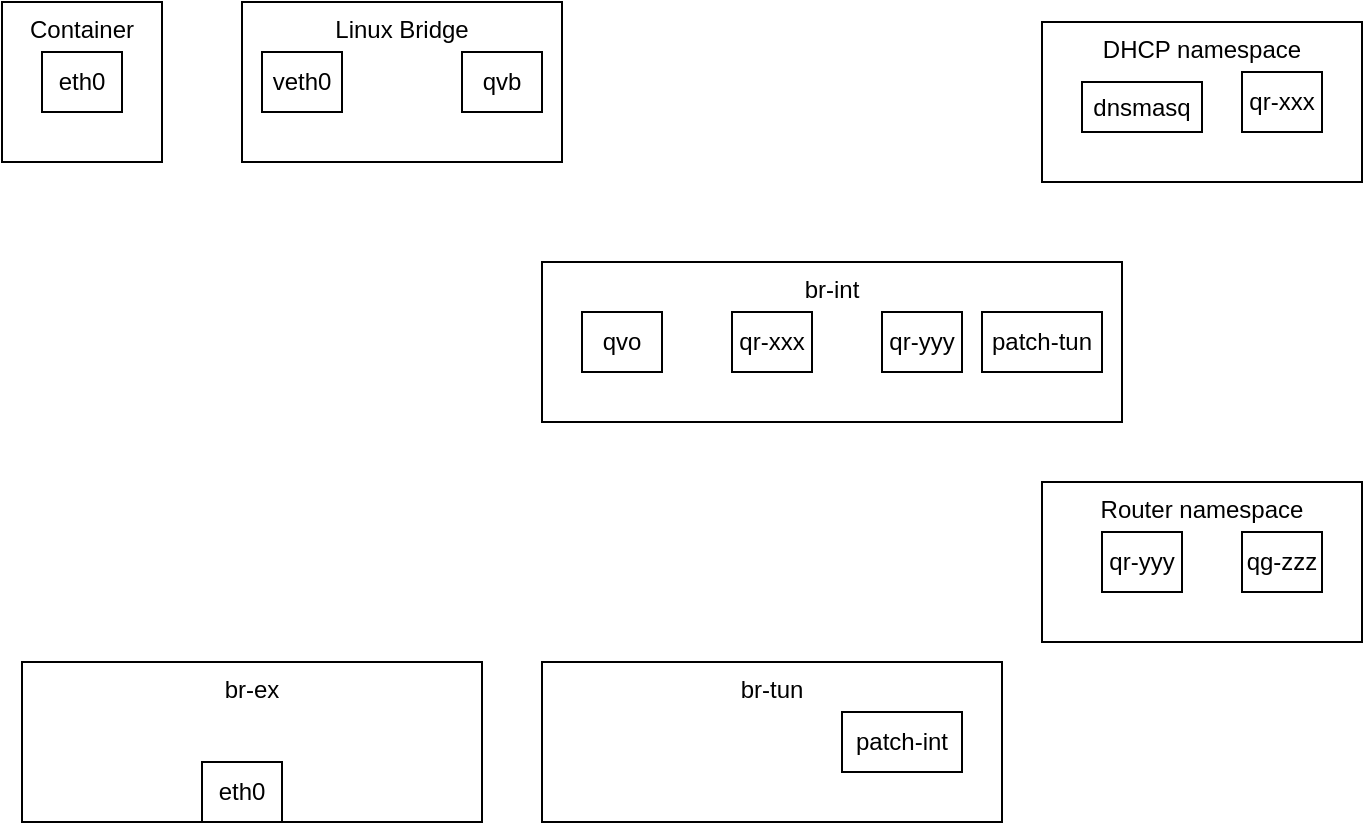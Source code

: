 <mxfile version="26.0.16">
  <diagram name="Page-1" id="o2GirT-IdrzoyhzsRZN8">
    <mxGraphModel dx="1434" dy="785" grid="1" gridSize="10" guides="1" tooltips="1" connect="1" arrows="1" fold="1" page="1" pageScale="1" pageWidth="827" pageHeight="1169" math="0" shadow="0">
      <root>
        <mxCell id="0" />
        <mxCell id="1" parent="0" />
        <mxCell id="KOOwxzatVmSpQnOnulVU-6" value="Container" style="whiteSpace=wrap;html=1;aspect=fixed;verticalAlign=top;strokeColor=default;align=center;fontFamily=Helvetica;fontSize=12;fontColor=default;fillColor=default;" vertex="1" parent="1">
          <mxGeometry y="190" width="80" height="80" as="geometry" />
        </mxCell>
        <mxCell id="KOOwxzatVmSpQnOnulVU-11" value="eth0" style="rounded=0;whiteSpace=wrap;html=1;" vertex="1" parent="1">
          <mxGeometry x="20" y="215" width="40" height="30" as="geometry" />
        </mxCell>
        <mxCell id="KOOwxzatVmSpQnOnulVU-14" value="Linux Bridge" style="rounded=0;whiteSpace=wrap;html=1;verticalAlign=top;" vertex="1" parent="1">
          <mxGeometry x="120" y="190" width="160" height="80" as="geometry" />
        </mxCell>
        <mxCell id="KOOwxzatVmSpQnOnulVU-12" value="veth0" style="rounded=0;whiteSpace=wrap;html=1;" vertex="1" parent="1">
          <mxGeometry x="130" y="215" width="40" height="30" as="geometry" />
        </mxCell>
        <mxCell id="KOOwxzatVmSpQnOnulVU-15" value="qvb" style="rounded=0;whiteSpace=wrap;html=1;" vertex="1" parent="1">
          <mxGeometry x="230" y="215" width="40" height="30" as="geometry" />
        </mxCell>
        <mxCell id="KOOwxzatVmSpQnOnulVU-17" value="br-int" style="rounded=0;whiteSpace=wrap;html=1;verticalAlign=top;" vertex="1" parent="1">
          <mxGeometry x="270" y="320" width="290" height="80" as="geometry" />
        </mxCell>
        <mxCell id="KOOwxzatVmSpQnOnulVU-18" value="qvo" style="rounded=0;whiteSpace=wrap;html=1;" vertex="1" parent="1">
          <mxGeometry x="290" y="345" width="40" height="30" as="geometry" />
        </mxCell>
        <mxCell id="KOOwxzatVmSpQnOnulVU-19" value="DHCP namespace" style="rounded=0;whiteSpace=wrap;html=1;verticalAlign=top;" vertex="1" parent="1">
          <mxGeometry x="520" y="200" width="160" height="80" as="geometry" />
        </mxCell>
        <mxCell id="KOOwxzatVmSpQnOnulVU-21" value="qr-xxx" style="rounded=0;whiteSpace=wrap;html=1;" vertex="1" parent="1">
          <mxGeometry x="620" y="225" width="40" height="30" as="geometry" />
        </mxCell>
        <mxCell id="KOOwxzatVmSpQnOnulVU-23" value="qr-xxx" style="rounded=0;whiteSpace=wrap;html=1;" vertex="1" parent="1">
          <mxGeometry x="365" y="345" width="40" height="30" as="geometry" />
        </mxCell>
        <mxCell id="KOOwxzatVmSpQnOnulVU-25" value="qr-yyy" style="rounded=0;whiteSpace=wrap;html=1;" vertex="1" parent="1">
          <mxGeometry x="440" y="345" width="40" height="30" as="geometry" />
        </mxCell>
        <mxCell id="KOOwxzatVmSpQnOnulVU-26" value="dnsmasq" style="rounded=0;whiteSpace=wrap;html=1;" vertex="1" parent="1">
          <mxGeometry x="540" y="230" width="60" height="25" as="geometry" />
        </mxCell>
        <mxCell id="KOOwxzatVmSpQnOnulVU-27" value="Router namespace" style="rounded=0;whiteSpace=wrap;html=1;verticalAlign=top;" vertex="1" parent="1">
          <mxGeometry x="520" y="430" width="160" height="80" as="geometry" />
        </mxCell>
        <mxCell id="KOOwxzatVmSpQnOnulVU-28" value="qr-yyy" style="rounded=0;whiteSpace=wrap;html=1;" vertex="1" parent="1">
          <mxGeometry x="550" y="455" width="40" height="30" as="geometry" />
        </mxCell>
        <mxCell id="KOOwxzatVmSpQnOnulVU-30" value="qg-zzz" style="rounded=0;whiteSpace=wrap;html=1;" vertex="1" parent="1">
          <mxGeometry x="620" y="455" width="40" height="30" as="geometry" />
        </mxCell>
        <mxCell id="KOOwxzatVmSpQnOnulVU-31" value="br-tun&lt;div&gt;&lt;br&gt;&lt;/div&gt;" style="rounded=0;whiteSpace=wrap;html=1;verticalAlign=top;" vertex="1" parent="1">
          <mxGeometry x="270" y="520" width="230" height="80" as="geometry" />
        </mxCell>
        <mxCell id="KOOwxzatVmSpQnOnulVU-32" value="br-ex&lt;div&gt;&lt;br&gt;&lt;/div&gt;" style="rounded=0;whiteSpace=wrap;html=1;verticalAlign=top;" vertex="1" parent="1">
          <mxGeometry x="10" y="520" width="230" height="80" as="geometry" />
        </mxCell>
        <mxCell id="KOOwxzatVmSpQnOnulVU-33" value="eth0" style="rounded=0;whiteSpace=wrap;html=1;" vertex="1" parent="1">
          <mxGeometry x="100" y="570" width="40" height="30" as="geometry" />
        </mxCell>
        <mxCell id="KOOwxzatVmSpQnOnulVU-36" value="patch-int" style="rounded=0;whiteSpace=wrap;html=1;" vertex="1" parent="1">
          <mxGeometry x="420" y="545" width="60" height="30" as="geometry" />
        </mxCell>
        <mxCell id="KOOwxzatVmSpQnOnulVU-37" value="patch-tun" style="rounded=0;whiteSpace=wrap;html=1;" vertex="1" parent="1">
          <mxGeometry x="490" y="345" width="60" height="30" as="geometry" />
        </mxCell>
      </root>
    </mxGraphModel>
  </diagram>
</mxfile>
